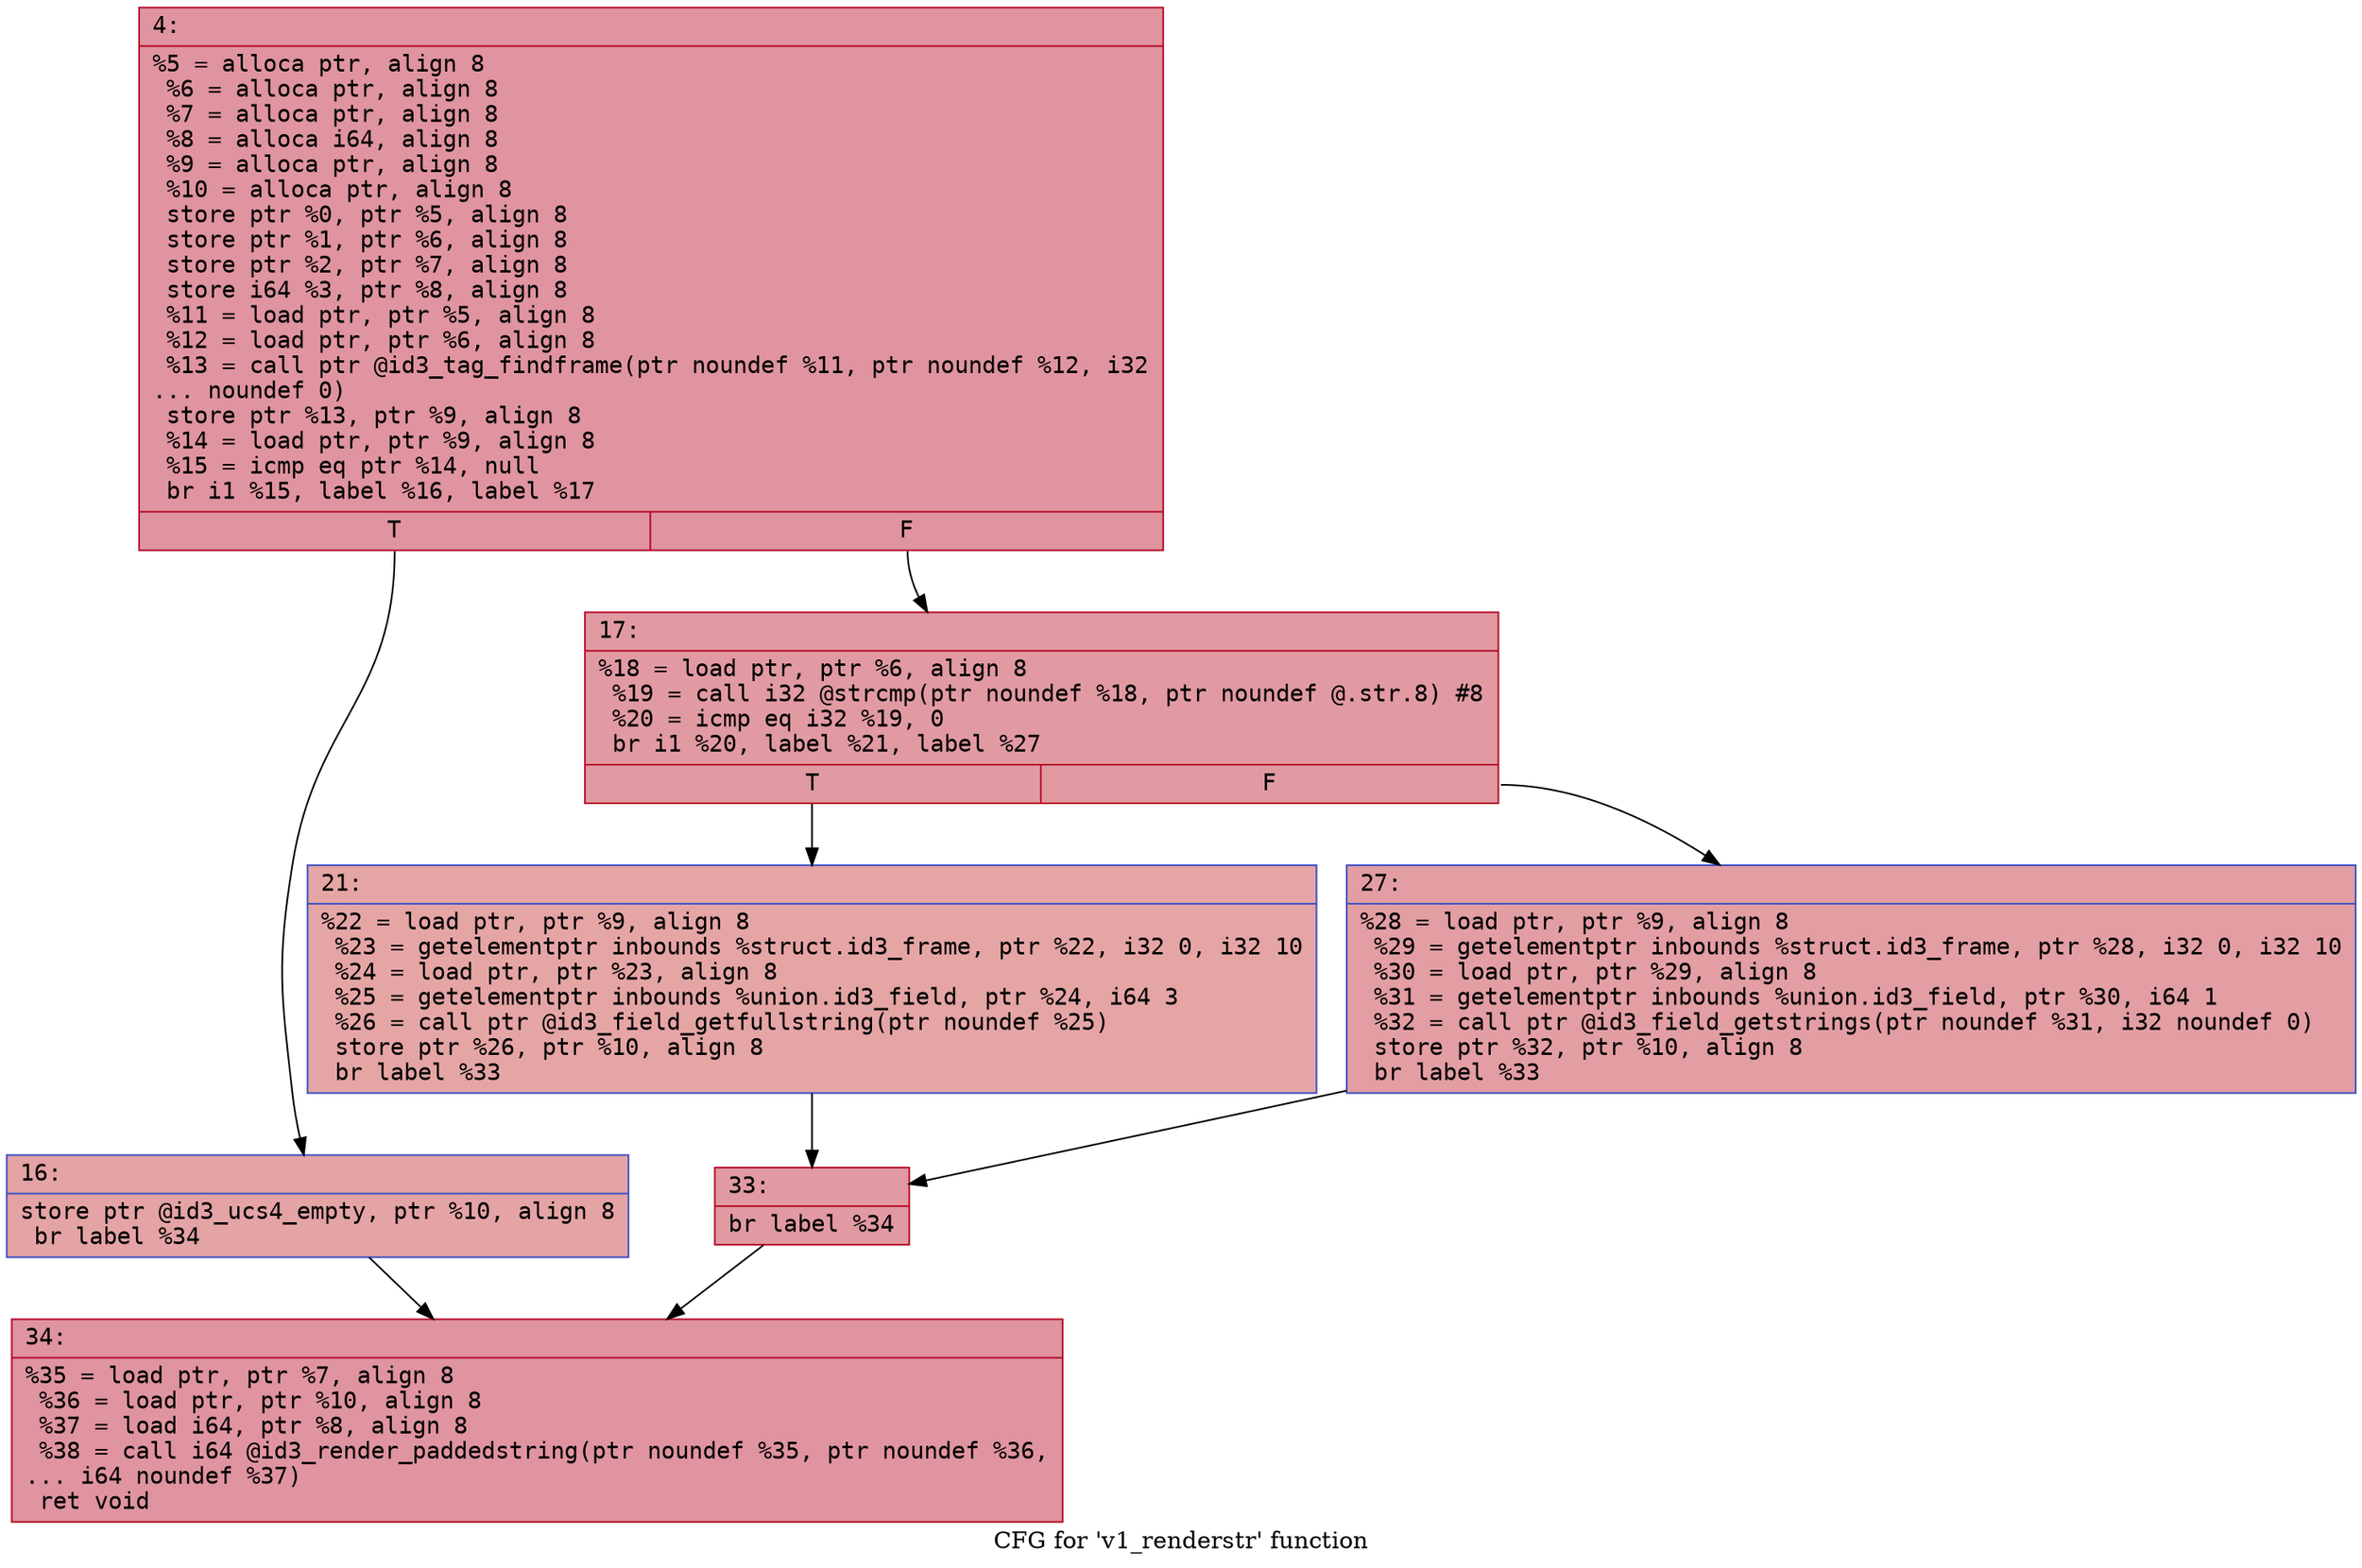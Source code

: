 digraph "CFG for 'v1_renderstr' function" {
	label="CFG for 'v1_renderstr' function";

	Node0x600001488e10 [shape=record,color="#b70d28ff", style=filled, fillcolor="#b70d2870" fontname="Courier",label="{4:\l|  %5 = alloca ptr, align 8\l  %6 = alloca ptr, align 8\l  %7 = alloca ptr, align 8\l  %8 = alloca i64, align 8\l  %9 = alloca ptr, align 8\l  %10 = alloca ptr, align 8\l  store ptr %0, ptr %5, align 8\l  store ptr %1, ptr %6, align 8\l  store ptr %2, ptr %7, align 8\l  store i64 %3, ptr %8, align 8\l  %11 = load ptr, ptr %5, align 8\l  %12 = load ptr, ptr %6, align 8\l  %13 = call ptr @id3_tag_findframe(ptr noundef %11, ptr noundef %12, i32\l... noundef 0)\l  store ptr %13, ptr %9, align 8\l  %14 = load ptr, ptr %9, align 8\l  %15 = icmp eq ptr %14, null\l  br i1 %15, label %16, label %17\l|{<s0>T|<s1>F}}"];
	Node0x600001488e10:s0 -> Node0x600001488eb0[tooltip="4 -> 16\nProbability 37.50%" ];
	Node0x600001488e10:s1 -> Node0x600001488f00[tooltip="4 -> 17\nProbability 62.50%" ];
	Node0x600001488eb0 [shape=record,color="#3d50c3ff", style=filled, fillcolor="#c32e3170" fontname="Courier",label="{16:\l|  store ptr @id3_ucs4_empty, ptr %10, align 8\l  br label %34\l}"];
	Node0x600001488eb0 -> Node0x600001489040[tooltip="16 -> 34\nProbability 100.00%" ];
	Node0x600001488f00 [shape=record,color="#b70d28ff", style=filled, fillcolor="#bb1b2c70" fontname="Courier",label="{17:\l|  %18 = load ptr, ptr %6, align 8\l  %19 = call i32 @strcmp(ptr noundef %18, ptr noundef @.str.8) #8\l  %20 = icmp eq i32 %19, 0\l  br i1 %20, label %21, label %27\l|{<s0>T|<s1>F}}"];
	Node0x600001488f00:s0 -> Node0x600001488f50[tooltip="17 -> 21\nProbability 37.50%" ];
	Node0x600001488f00:s1 -> Node0x600001488fa0[tooltip="17 -> 27\nProbability 62.50%" ];
	Node0x600001488f50 [shape=record,color="#3d50c3ff", style=filled, fillcolor="#c5333470" fontname="Courier",label="{21:\l|  %22 = load ptr, ptr %9, align 8\l  %23 = getelementptr inbounds %struct.id3_frame, ptr %22, i32 0, i32 10\l  %24 = load ptr, ptr %23, align 8\l  %25 = getelementptr inbounds %union.id3_field, ptr %24, i64 3\l  %26 = call ptr @id3_field_getfullstring(ptr noundef %25)\l  store ptr %26, ptr %10, align 8\l  br label %33\l}"];
	Node0x600001488f50 -> Node0x600001488ff0[tooltip="21 -> 33\nProbability 100.00%" ];
	Node0x600001488fa0 [shape=record,color="#3d50c3ff", style=filled, fillcolor="#be242e70" fontname="Courier",label="{27:\l|  %28 = load ptr, ptr %9, align 8\l  %29 = getelementptr inbounds %struct.id3_frame, ptr %28, i32 0, i32 10\l  %30 = load ptr, ptr %29, align 8\l  %31 = getelementptr inbounds %union.id3_field, ptr %30, i64 1\l  %32 = call ptr @id3_field_getstrings(ptr noundef %31, i32 noundef 0)\l  store ptr %32, ptr %10, align 8\l  br label %33\l}"];
	Node0x600001488fa0 -> Node0x600001488ff0[tooltip="27 -> 33\nProbability 100.00%" ];
	Node0x600001488ff0 [shape=record,color="#b70d28ff", style=filled, fillcolor="#bb1b2c70" fontname="Courier",label="{33:\l|  br label %34\l}"];
	Node0x600001488ff0 -> Node0x600001489040[tooltip="33 -> 34\nProbability 100.00%" ];
	Node0x600001489040 [shape=record,color="#b70d28ff", style=filled, fillcolor="#b70d2870" fontname="Courier",label="{34:\l|  %35 = load ptr, ptr %7, align 8\l  %36 = load ptr, ptr %10, align 8\l  %37 = load i64, ptr %8, align 8\l  %38 = call i64 @id3_render_paddedstring(ptr noundef %35, ptr noundef %36,\l... i64 noundef %37)\l  ret void\l}"];
}
